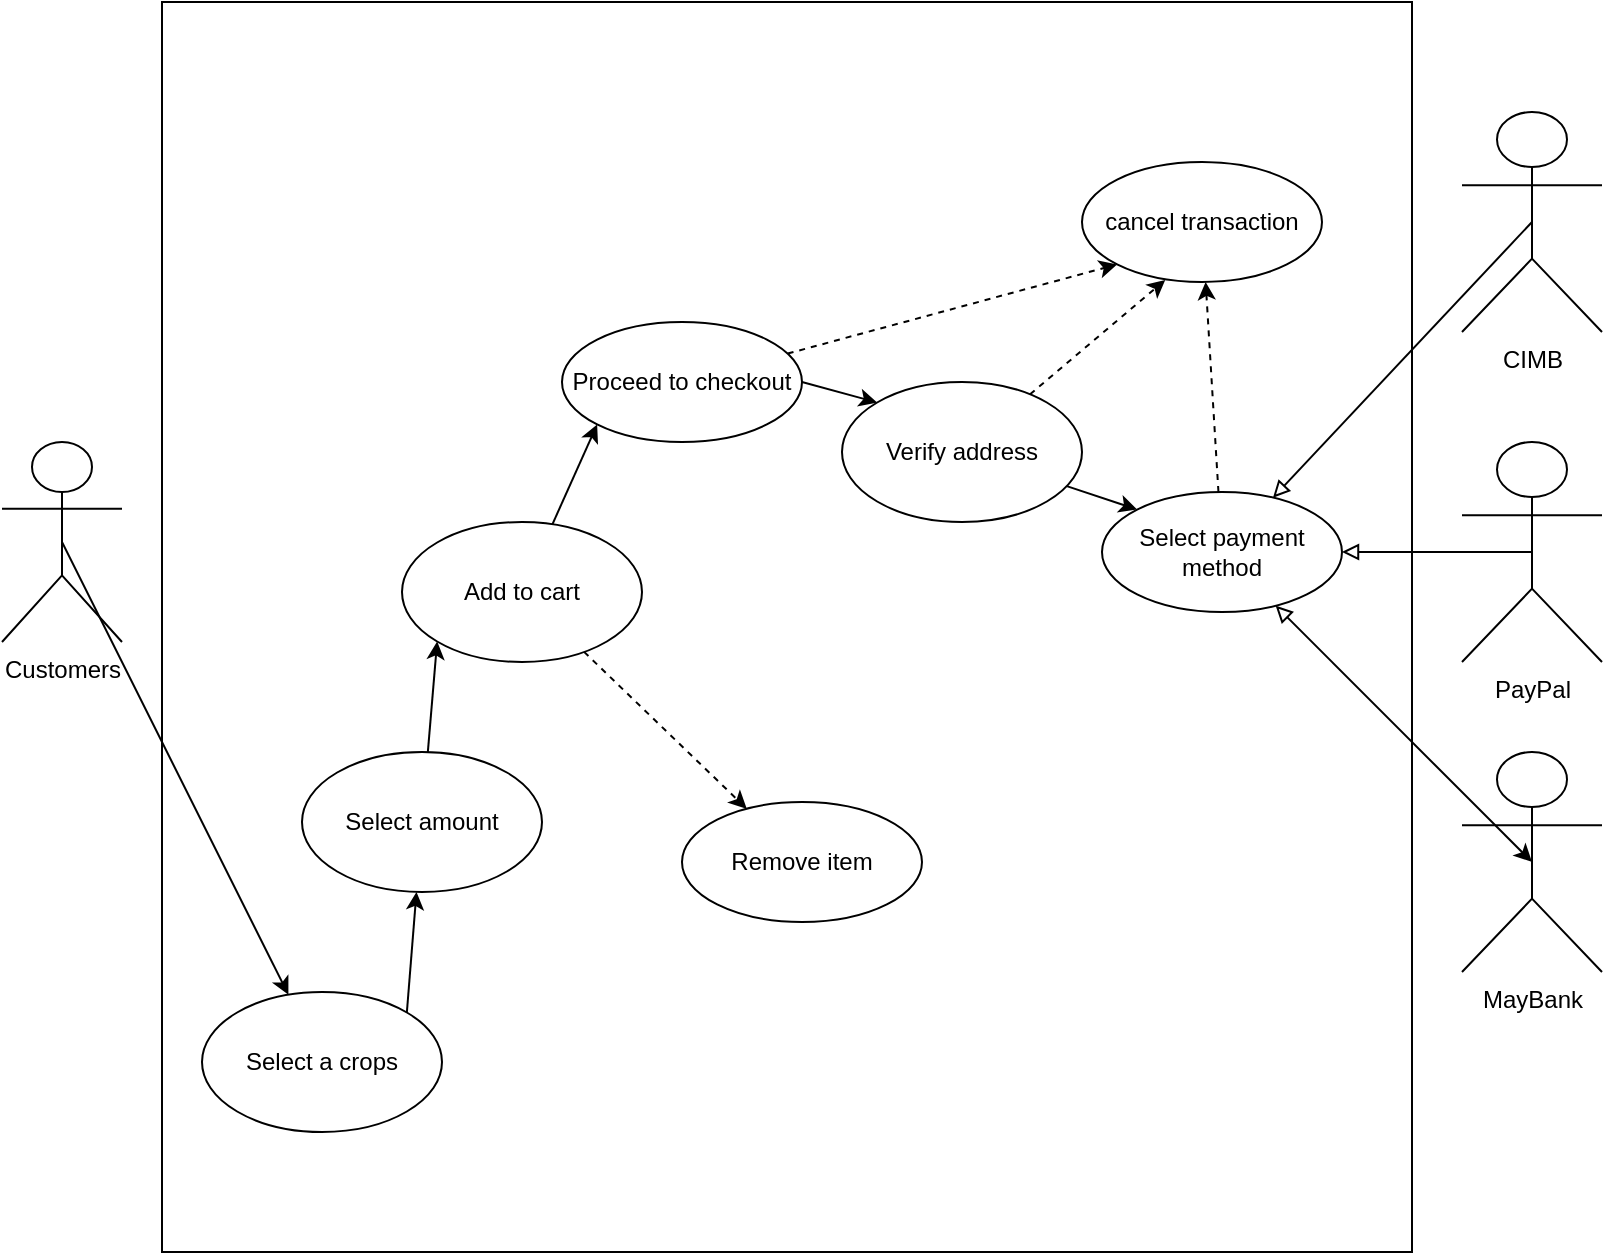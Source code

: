 <mxfile version="22.0.4" type="github">
  <diagram name="Page-1" id="jFVgY4yOYou9wMq_OtnQ">
    <mxGraphModel dx="1050" dy="534" grid="1" gridSize="10" guides="1" tooltips="1" connect="1" arrows="1" fold="1" page="1" pageScale="1" pageWidth="850" pageHeight="1100" math="0" shadow="0">
      <root>
        <mxCell id="0" />
        <mxCell id="1" parent="0" />
        <mxCell id="rrGGKNv6e80Rq0QdDcq7-5" style="rounded=0;orthogonalLoop=1;jettySize=auto;html=1;exitX=0.5;exitY=0.5;exitDx=0;exitDy=0;exitPerimeter=0;" edge="1" parent="1" source="rrGGKNv6e80Rq0QdDcq7-1" target="rrGGKNv6e80Rq0QdDcq7-4">
          <mxGeometry relative="1" as="geometry" />
        </mxCell>
        <mxCell id="rrGGKNv6e80Rq0QdDcq7-1" value="Customers" style="shape=umlActor;verticalLabelPosition=bottom;verticalAlign=top;html=1;outlineConnect=0;" vertex="1" parent="1">
          <mxGeometry x="10" y="395" width="60" height="100" as="geometry" />
        </mxCell>
        <mxCell id="rrGGKNv6e80Rq0QdDcq7-3" value="" style="whiteSpace=wrap;html=1;aspect=fixed;fillColor=none;" vertex="1" parent="1">
          <mxGeometry x="90" y="175" width="625" height="625" as="geometry" />
        </mxCell>
        <mxCell id="rrGGKNv6e80Rq0QdDcq7-4" value="Select a crops" style="ellipse;whiteSpace=wrap;html=1;" vertex="1" parent="1">
          <mxGeometry x="110" y="670" width="120" height="70" as="geometry" />
        </mxCell>
        <mxCell id="rrGGKNv6e80Rq0QdDcq7-9" style="rounded=0;orthogonalLoop=1;jettySize=auto;html=1;dashed=1;endArrow=classic;endFill=1;" edge="1" parent="1" source="rrGGKNv6e80Rq0QdDcq7-6" target="rrGGKNv6e80Rq0QdDcq7-8">
          <mxGeometry relative="1" as="geometry" />
        </mxCell>
        <mxCell id="rrGGKNv6e80Rq0QdDcq7-11" style="rounded=0;orthogonalLoop=1;jettySize=auto;html=1;entryX=0;entryY=1;entryDx=0;entryDy=0;" edge="1" parent="1" source="rrGGKNv6e80Rq0QdDcq7-6" target="rrGGKNv6e80Rq0QdDcq7-10">
          <mxGeometry relative="1" as="geometry" />
        </mxCell>
        <mxCell id="rrGGKNv6e80Rq0QdDcq7-6" value="Add to cart" style="ellipse;whiteSpace=wrap;html=1;" vertex="1" parent="1">
          <mxGeometry x="210" y="435" width="120" height="70" as="geometry" />
        </mxCell>
        <mxCell id="rrGGKNv6e80Rq0QdDcq7-7" style="rounded=0;orthogonalLoop=1;jettySize=auto;html=1;exitX=1;exitY=0;exitDx=0;exitDy=0;" edge="1" parent="1" source="rrGGKNv6e80Rq0QdDcq7-4" target="rrGGKNv6e80Rq0QdDcq7-29">
          <mxGeometry relative="1" as="geometry" />
        </mxCell>
        <mxCell id="rrGGKNv6e80Rq0QdDcq7-8" value="Remove item" style="ellipse;whiteSpace=wrap;html=1;" vertex="1" parent="1">
          <mxGeometry x="350" y="575" width="120" height="60" as="geometry" />
        </mxCell>
        <mxCell id="rrGGKNv6e80Rq0QdDcq7-13" style="rounded=0;orthogonalLoop=1;jettySize=auto;html=1;exitX=1;exitY=0.5;exitDx=0;exitDy=0;entryX=0;entryY=0;entryDx=0;entryDy=0;" edge="1" parent="1" source="rrGGKNv6e80Rq0QdDcq7-10" target="rrGGKNv6e80Rq0QdDcq7-32">
          <mxGeometry relative="1" as="geometry" />
        </mxCell>
        <mxCell id="rrGGKNv6e80Rq0QdDcq7-27" style="rounded=0;orthogonalLoop=1;jettySize=auto;html=1;entryX=0;entryY=1;entryDx=0;entryDy=0;dashed=1;" edge="1" parent="1" source="rrGGKNv6e80Rq0QdDcq7-10" target="rrGGKNv6e80Rq0QdDcq7-26">
          <mxGeometry relative="1" as="geometry" />
        </mxCell>
        <mxCell id="rrGGKNv6e80Rq0QdDcq7-10" value="Proceed to checkout" style="ellipse;whiteSpace=wrap;html=1;" vertex="1" parent="1">
          <mxGeometry x="290" y="335" width="120" height="60" as="geometry" />
        </mxCell>
        <mxCell id="rrGGKNv6e80Rq0QdDcq7-23" style="rounded=0;orthogonalLoop=1;jettySize=auto;html=1;entryX=0.5;entryY=0.5;entryDx=0;entryDy=0;entryPerimeter=0;startArrow=block;startFill=0;endArrow=none;endFill=0;" edge="1" parent="1" source="rrGGKNv6e80Rq0QdDcq7-12" target="rrGGKNv6e80Rq0QdDcq7-14">
          <mxGeometry relative="1" as="geometry" />
        </mxCell>
        <mxCell id="rrGGKNv6e80Rq0QdDcq7-28" style="rounded=0;orthogonalLoop=1;jettySize=auto;html=1;dashed=1;" edge="1" parent="1" source="rrGGKNv6e80Rq0QdDcq7-12" target="rrGGKNv6e80Rq0QdDcq7-26">
          <mxGeometry relative="1" as="geometry" />
        </mxCell>
        <mxCell id="rrGGKNv6e80Rq0QdDcq7-12" value="Select payment method" style="ellipse;whiteSpace=wrap;html=1;" vertex="1" parent="1">
          <mxGeometry x="560" y="420" width="120" height="60" as="geometry" />
        </mxCell>
        <mxCell id="rrGGKNv6e80Rq0QdDcq7-14" value="CIMB" style="shape=umlActor;verticalLabelPosition=bottom;verticalAlign=top;html=1;outlineConnect=0;" vertex="1" parent="1">
          <mxGeometry x="740" y="230" width="70" height="110" as="geometry" />
        </mxCell>
        <mxCell id="rrGGKNv6e80Rq0QdDcq7-15" value="PayPal" style="shape=umlActor;verticalLabelPosition=bottom;verticalAlign=top;html=1;outlineConnect=0;" vertex="1" parent="1">
          <mxGeometry x="740" y="395" width="70" height="110" as="geometry" />
        </mxCell>
        <mxCell id="rrGGKNv6e80Rq0QdDcq7-16" value="MayBank" style="shape=umlActor;verticalLabelPosition=bottom;verticalAlign=top;html=1;outlineConnect=0;" vertex="1" parent="1">
          <mxGeometry x="740" y="550" width="70" height="110" as="geometry" />
        </mxCell>
        <mxCell id="rrGGKNv6e80Rq0QdDcq7-24" style="rounded=0;orthogonalLoop=1;jettySize=auto;html=1;entryX=0.5;entryY=0.5;entryDx=0;entryDy=0;entryPerimeter=0;startArrow=block;startFill=0;endArrow=none;endFill=0;" edge="1" parent="1" source="rrGGKNv6e80Rq0QdDcq7-12" target="rrGGKNv6e80Rq0QdDcq7-15">
          <mxGeometry relative="1" as="geometry" />
        </mxCell>
        <mxCell id="rrGGKNv6e80Rq0QdDcq7-25" style="rounded=0;orthogonalLoop=1;jettySize=auto;html=1;entryX=0.5;entryY=0.5;entryDx=0;entryDy=0;entryPerimeter=0;startArrow=block;startFill=0;" edge="1" parent="1" source="rrGGKNv6e80Rq0QdDcq7-12" target="rrGGKNv6e80Rq0QdDcq7-16">
          <mxGeometry relative="1" as="geometry" />
        </mxCell>
        <mxCell id="rrGGKNv6e80Rq0QdDcq7-26" value="cancel transaction" style="ellipse;whiteSpace=wrap;html=1;" vertex="1" parent="1">
          <mxGeometry x="550" y="255" width="120" height="60" as="geometry" />
        </mxCell>
        <mxCell id="rrGGKNv6e80Rq0QdDcq7-31" style="rounded=0;orthogonalLoop=1;jettySize=auto;html=1;entryX=0;entryY=1;entryDx=0;entryDy=0;" edge="1" parent="1" source="rrGGKNv6e80Rq0QdDcq7-29" target="rrGGKNv6e80Rq0QdDcq7-6">
          <mxGeometry relative="1" as="geometry" />
        </mxCell>
        <mxCell id="rrGGKNv6e80Rq0QdDcq7-29" value="Select amount" style="ellipse;whiteSpace=wrap;html=1;" vertex="1" parent="1">
          <mxGeometry x="160" y="550" width="120" height="70" as="geometry" />
        </mxCell>
        <mxCell id="rrGGKNv6e80Rq0QdDcq7-33" style="rounded=0;orthogonalLoop=1;jettySize=auto;html=1;entryX=0;entryY=0;entryDx=0;entryDy=0;" edge="1" parent="1" source="rrGGKNv6e80Rq0QdDcq7-32" target="rrGGKNv6e80Rq0QdDcq7-12">
          <mxGeometry relative="1" as="geometry" />
        </mxCell>
        <mxCell id="rrGGKNv6e80Rq0QdDcq7-32" value="Verify address" style="ellipse;whiteSpace=wrap;html=1;" vertex="1" parent="1">
          <mxGeometry x="430" y="365" width="120" height="70" as="geometry" />
        </mxCell>
        <mxCell id="rrGGKNv6e80Rq0QdDcq7-34" style="rounded=0;orthogonalLoop=1;jettySize=auto;html=1;entryX=0.347;entryY=0.983;entryDx=0;entryDy=0;entryPerimeter=0;dashed=1;" edge="1" parent="1" source="rrGGKNv6e80Rq0QdDcq7-32" target="rrGGKNv6e80Rq0QdDcq7-26">
          <mxGeometry relative="1" as="geometry" />
        </mxCell>
      </root>
    </mxGraphModel>
  </diagram>
</mxfile>
